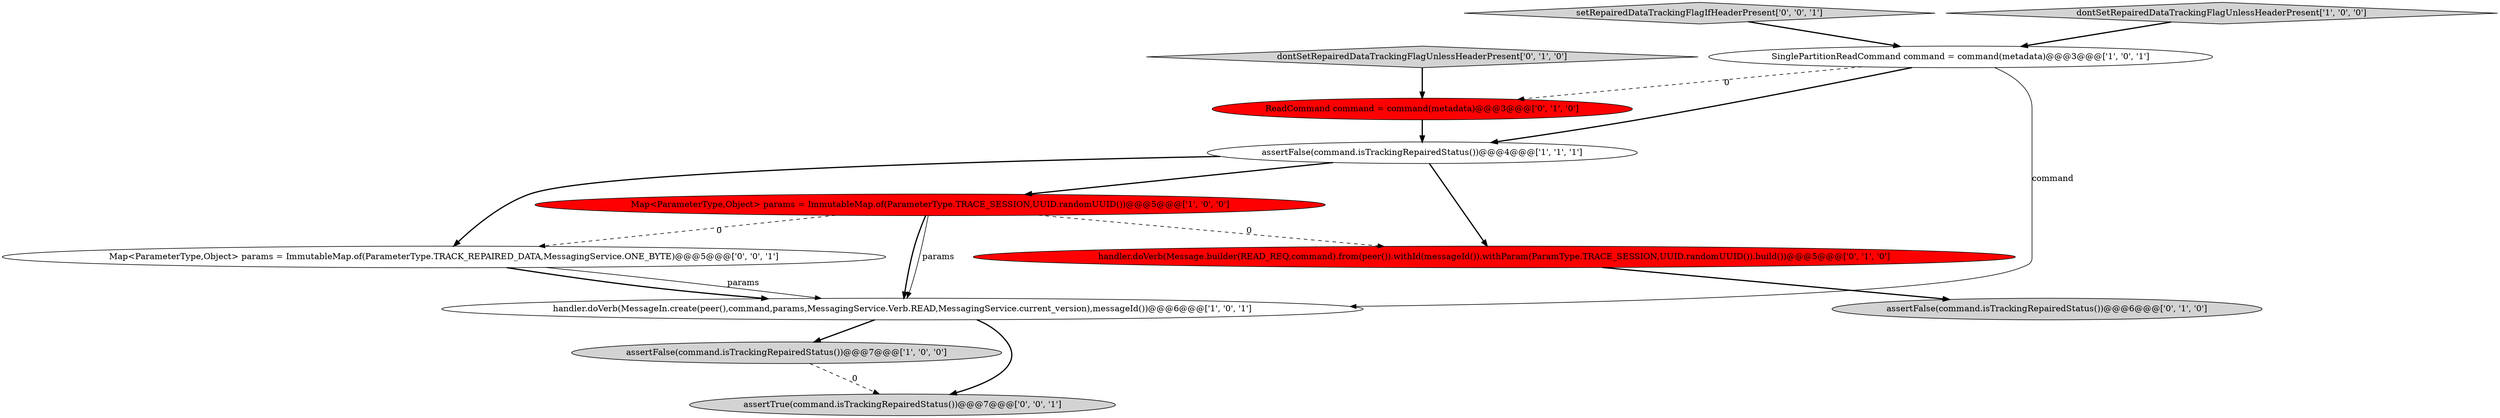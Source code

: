 digraph {
1 [style = filled, label = "assertFalse(command.isTrackingRepairedStatus())@@@7@@@['1', '0', '0']", fillcolor = lightgray, shape = ellipse image = "AAA0AAABBB1BBB"];
7 [style = filled, label = "handler.doVerb(Message.builder(READ_REQ,command).from(peer()).withId(messageId()).withParam(ParamType.TRACE_SESSION,UUID.randomUUID()).build())@@@5@@@['0', '1', '0']", fillcolor = red, shape = ellipse image = "AAA1AAABBB2BBB"];
8 [style = filled, label = "ReadCommand command = command(metadata)@@@3@@@['0', '1', '0']", fillcolor = red, shape = ellipse image = "AAA1AAABBB2BBB"];
9 [style = filled, label = "dontSetRepairedDataTrackingFlagUnlessHeaderPresent['0', '1', '0']", fillcolor = lightgray, shape = diamond image = "AAA0AAABBB2BBB"];
12 [style = filled, label = "Map<ParameterType,Object> params = ImmutableMap.of(ParameterType.TRACK_REPAIRED_DATA,MessagingService.ONE_BYTE)@@@5@@@['0', '0', '1']", fillcolor = white, shape = ellipse image = "AAA0AAABBB3BBB"];
6 [style = filled, label = "assertFalse(command.isTrackingRepairedStatus())@@@6@@@['0', '1', '0']", fillcolor = lightgray, shape = ellipse image = "AAA0AAABBB2BBB"];
10 [style = filled, label = "assertTrue(command.isTrackingRepairedStatus())@@@7@@@['0', '0', '1']", fillcolor = lightgray, shape = ellipse image = "AAA0AAABBB3BBB"];
5 [style = filled, label = "assertFalse(command.isTrackingRepairedStatus())@@@4@@@['1', '1', '1']", fillcolor = white, shape = ellipse image = "AAA0AAABBB1BBB"];
4 [style = filled, label = "SinglePartitionReadCommand command = command(metadata)@@@3@@@['1', '0', '1']", fillcolor = white, shape = ellipse image = "AAA0AAABBB1BBB"];
11 [style = filled, label = "setRepairedDataTrackingFlagIfHeaderPresent['0', '0', '1']", fillcolor = lightgray, shape = diamond image = "AAA0AAABBB3BBB"];
0 [style = filled, label = "handler.doVerb(MessageIn.create(peer(),command,params,MessagingService.Verb.READ,MessagingService.current_version),messageId())@@@6@@@['1', '0', '1']", fillcolor = white, shape = ellipse image = "AAA0AAABBB1BBB"];
2 [style = filled, label = "dontSetRepairedDataTrackingFlagUnlessHeaderPresent['1', '0', '0']", fillcolor = lightgray, shape = diamond image = "AAA0AAABBB1BBB"];
3 [style = filled, label = "Map<ParameterType,Object> params = ImmutableMap.of(ParameterType.TRACE_SESSION,UUID.randomUUID())@@@5@@@['1', '0', '0']", fillcolor = red, shape = ellipse image = "AAA1AAABBB1BBB"];
5->3 [style = bold, label=""];
5->7 [style = bold, label=""];
0->10 [style = bold, label=""];
4->8 [style = dashed, label="0"];
3->12 [style = dashed, label="0"];
1->10 [style = dashed, label="0"];
8->5 [style = bold, label=""];
12->0 [style = solid, label="params"];
5->12 [style = bold, label=""];
9->8 [style = bold, label=""];
4->0 [style = solid, label="command"];
2->4 [style = bold, label=""];
4->5 [style = bold, label=""];
0->1 [style = bold, label=""];
12->0 [style = bold, label=""];
3->0 [style = solid, label="params"];
3->7 [style = dashed, label="0"];
3->0 [style = bold, label=""];
7->6 [style = bold, label=""];
11->4 [style = bold, label=""];
}
